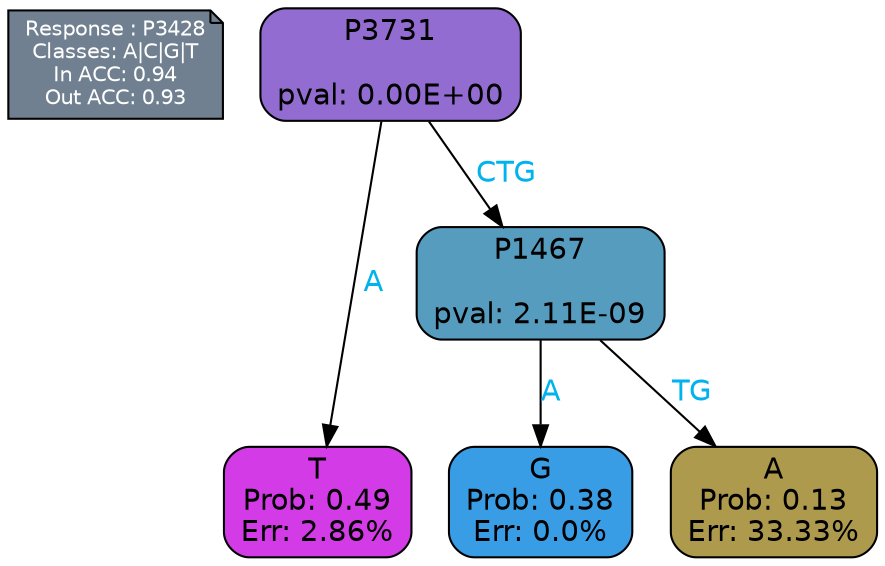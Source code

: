 digraph Tree {
node [shape=box, style="filled, rounded", color="black", fontname=helvetica] ;
graph [ranksep=equally, splines=polylines, bgcolor=transparent, dpi=600] ;
edge [fontname=helvetica] ;
LEGEND [label="Response : P3428
Classes: A|C|G|T
In ACC: 0.94
Out ACC: 0.93
",shape=note,align=left,style=filled,fillcolor="slategray",fontcolor="white",fontsize=10];1 [label="P3731

pval: 0.00E+00", fillcolor="#936cd1"] ;
2 [label="T
Prob: 0.49
Err: 2.86%", fillcolor="#d23be5"] ;
3 [label="P1467

pval: 2.11E-09", fillcolor="#569cbe"] ;
4 [label="G
Prob: 0.38
Err: 0.0%", fillcolor="#399de5"] ;
5 [label="A
Prob: 0.13
Err: 33.33%", fillcolor="#ae9a4c"] ;
1 -> 2 [label="A",fontcolor=deepskyblue2] ;
1 -> 3 [label="CTG",fontcolor=deepskyblue2] ;
3 -> 4 [label="A",fontcolor=deepskyblue2] ;
3 -> 5 [label="TG",fontcolor=deepskyblue2] ;
{rank = same; 2;4;5;}{rank = same; LEGEND;1;}}